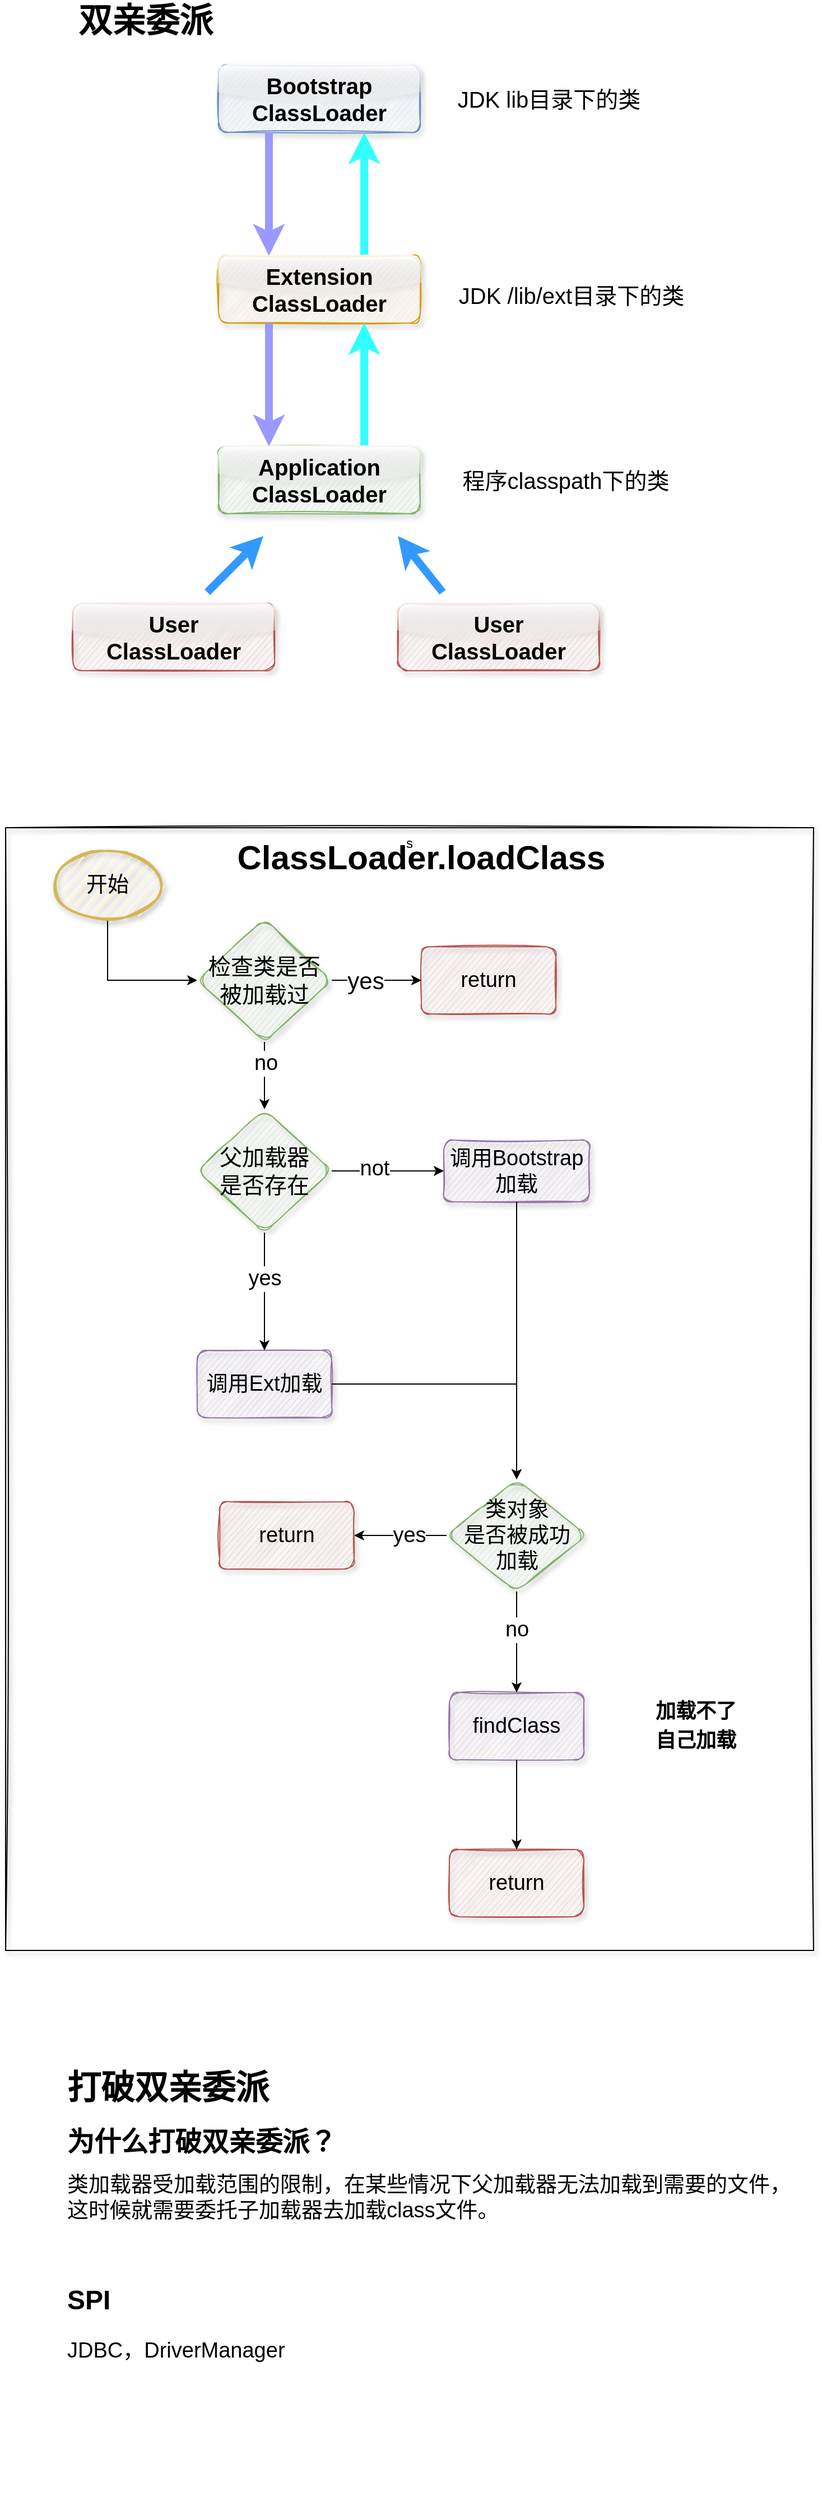 <mxfile version="16.5.6" type="github">
  <diagram id="boqYSjhlPDfo5EqzpHAg" name="Page-1">
    <mxGraphModel dx="1398" dy="538" grid="1" gridSize="10" guides="1" tooltips="1" connect="1" arrows="1" fold="1" page="1" pageScale="1" pageWidth="827" pageHeight="1169" math="0" shadow="0">
      <root>
        <mxCell id="0" />
        <mxCell id="1" parent="0" />
        <mxCell id="QJieqvBiZlkZ0J_g9zYV-2" value="&lt;h1&gt;&lt;font style=&quot;font-size: 30px&quot;&gt;打破双亲委派&lt;/font&gt;&lt;/h1&gt;&lt;p&gt;&lt;b&gt;&lt;font style=&quot;font-size: 24px&quot;&gt;为什么打破双亲委派？&lt;/font&gt;&lt;/b&gt;&lt;/p&gt;&lt;p&gt;&lt;font style=&quot;font-size: 19px&quot;&gt;类加载器受加载范围的限制，在某些情况下父加载器无法加载到需要的文件，这时候就需要委托子加载器去加载class文件。&lt;/font&gt;&lt;/p&gt;&lt;p style=&quot;font-size: 17px&quot;&gt;&lt;br&gt;&lt;/p&gt;&lt;p&gt;&lt;b&gt;&lt;font style=&quot;font-size: 24px&quot;&gt;SPI&lt;/font&gt;&lt;/b&gt;&lt;/p&gt;&lt;p style=&quot;font-size: 19px&quot;&gt;JDBC，DriverManager&amp;nbsp;&lt;/p&gt;" style="text;html=1;strokeColor=none;fillColor=none;spacing=5;spacingTop=-20;whiteSpace=wrap;overflow=hidden;rounded=0;" parent="1" vertex="1">
          <mxGeometry x="110" y="1880" width="660" height="390" as="geometry" />
        </mxCell>
        <mxCell id="LoPak_it9yGRDo9d3WOG-57" value="s" style="group" parent="1" vertex="1" connectable="0">
          <mxGeometry x="60" y="780" width="721" height="1001" as="geometry" />
        </mxCell>
        <mxCell id="LoPak_it9yGRDo9d3WOG-9" value="" style="rounded=0;whiteSpace=wrap;html=1;shadow=1;glass=0;sketch=1;fontSize=20;gradientColor=none;fillStyle=auto;fillColor=none;" parent="LoPak_it9yGRDo9d3WOG-57" vertex="1">
          <mxGeometry width="721" height="1001" as="geometry" />
        </mxCell>
        <mxCell id="LoPak_it9yGRDo9d3WOG-18" value="" style="edgeStyle=orthogonalEdgeStyle;rounded=0;orthogonalLoop=1;jettySize=auto;html=1;fontSize=19;" parent="LoPak_it9yGRDo9d3WOG-57" source="LoPak_it9yGRDo9d3WOG-16" edge="1">
          <mxGeometry relative="1" as="geometry">
            <mxPoint x="231" y="251" as="targetPoint" />
          </mxGeometry>
        </mxCell>
        <mxCell id="LoPak_it9yGRDo9d3WOG-19" value="no" style="edgeLabel;html=1;align=center;verticalAlign=middle;resizable=0;points=[];fontSize=19;" parent="LoPak_it9yGRDo9d3WOG-18" vertex="1" connectable="0">
          <mxGeometry x="0.238" y="-1" relative="1" as="geometry">
            <mxPoint x="1" y="-18" as="offset" />
          </mxGeometry>
        </mxCell>
        <mxCell id="LoPak_it9yGRDo9d3WOG-16" value="&lt;span style=&quot;font-size: 20px&quot;&gt;检查类是否被加载过&lt;/span&gt;" style="rhombus;whiteSpace=wrap;html=1;shadow=1;glass=0;sketch=1;fillStyle=auto;fontSize=19;fillColor=#d5e8d4;rounded=1;strokeColor=#82b366;" parent="LoPak_it9yGRDo9d3WOG-57" vertex="1">
          <mxGeometry x="171" y="81" width="120" height="110" as="geometry" />
        </mxCell>
        <mxCell id="LoPak_it9yGRDo9d3WOG-22" style="edgeStyle=orthogonalEdgeStyle;rounded=0;orthogonalLoop=1;jettySize=auto;html=1;exitX=0.5;exitY=1;exitDx=0;exitDy=0;exitPerimeter=0;fontSize=19;" parent="LoPak_it9yGRDo9d3WOG-57" source="LoPak_it9yGRDo9d3WOG-20" target="LoPak_it9yGRDo9d3WOG-16" edge="1">
          <mxGeometry relative="1" as="geometry" />
        </mxCell>
        <mxCell id="LoPak_it9yGRDo9d3WOG-20" value="开始" style="strokeWidth=2;html=1;shape=mxgraph.flowchart.start_1;whiteSpace=wrap;rounded=1;shadow=1;glass=0;sketch=1;fillStyle=auto;fontSize=19;fillColor=#fff2cc;strokeColor=#d6b656;" parent="LoPak_it9yGRDo9d3WOG-57" vertex="1">
          <mxGeometry x="41" y="21" width="100" height="60" as="geometry" />
        </mxCell>
        <mxCell id="LoPak_it9yGRDo9d3WOG-30" value="return" style="whiteSpace=wrap;html=1;fontSize=19;fillColor=#f8cecc;strokeColor=#b85450;shadow=1;glass=0;sketch=1;fillStyle=auto;rounded=1;" parent="LoPak_it9yGRDo9d3WOG-57" vertex="1">
          <mxGeometry x="371" y="106" width="120" height="60" as="geometry" />
        </mxCell>
        <mxCell id="LoPak_it9yGRDo9d3WOG-31" value="" style="edgeStyle=orthogonalEdgeStyle;rounded=0;orthogonalLoop=1;jettySize=auto;html=1;fontSize=19;" parent="LoPak_it9yGRDo9d3WOG-57" source="LoPak_it9yGRDo9d3WOG-16" target="LoPak_it9yGRDo9d3WOG-30" edge="1">
          <mxGeometry relative="1" as="geometry" />
        </mxCell>
        <mxCell id="LoPak_it9yGRDo9d3WOG-55" value="yes" style="edgeLabel;html=1;align=center;verticalAlign=middle;resizable=0;points=[];fontSize=21;fontFamily=Helvetica;fontColor=default;" parent="LoPak_it9yGRDo9d3WOG-31" vertex="1" connectable="0">
          <mxGeometry x="-0.25" relative="1" as="geometry">
            <mxPoint as="offset" />
          </mxGeometry>
        </mxCell>
        <mxCell id="LoPak_it9yGRDo9d3WOG-33" value="&lt;span style=&quot;font-size: 20px&quot;&gt;父加载器&lt;br&gt;是否存在&lt;br&gt;&lt;/span&gt;" style="rhombus;whiteSpace=wrap;html=1;shadow=1;glass=0;sketch=1;fillStyle=auto;fontSize=19;fillColor=#d5e8d4;rounded=1;strokeColor=#82b366;" parent="LoPak_it9yGRDo9d3WOG-57" vertex="1">
          <mxGeometry x="171" y="251" width="120" height="110" as="geometry" />
        </mxCell>
        <mxCell id="LoPak_it9yGRDo9d3WOG-34" value="调用Bootstrap加载" style="whiteSpace=wrap;html=1;fontSize=19;fillColor=#e1d5e7;strokeColor=#9673a6;shadow=1;glass=0;sketch=1;fillStyle=auto;rounded=1;" parent="LoPak_it9yGRDo9d3WOG-57" vertex="1">
          <mxGeometry x="391" y="278.5" width="130" height="55" as="geometry" />
        </mxCell>
        <mxCell id="LoPak_it9yGRDo9d3WOG-35" value="" style="edgeStyle=orthogonalEdgeStyle;rounded=0;orthogonalLoop=1;jettySize=auto;html=1;fontSize=19;" parent="LoPak_it9yGRDo9d3WOG-57" source="LoPak_it9yGRDo9d3WOG-33" target="LoPak_it9yGRDo9d3WOG-34" edge="1">
          <mxGeometry relative="1" as="geometry" />
        </mxCell>
        <mxCell id="LoPak_it9yGRDo9d3WOG-38" value="not" style="edgeLabel;html=1;align=center;verticalAlign=middle;resizable=0;points=[];fontSize=19;" parent="LoPak_it9yGRDo9d3WOG-35" vertex="1" connectable="0">
          <mxGeometry x="-0.25" relative="1" as="geometry">
            <mxPoint y="-2" as="offset" />
          </mxGeometry>
        </mxCell>
        <mxCell id="LoPak_it9yGRDo9d3WOG-40" value="调用Ext加载" style="whiteSpace=wrap;html=1;fontSize=19;fillColor=#e1d5e7;strokeColor=#9673a6;shadow=1;glass=0;sketch=1;fillStyle=auto;rounded=1;" parent="LoPak_it9yGRDo9d3WOG-57" vertex="1">
          <mxGeometry x="171" y="466" width="120" height="60" as="geometry" />
        </mxCell>
        <mxCell id="LoPak_it9yGRDo9d3WOG-41" value="" style="edgeStyle=orthogonalEdgeStyle;rounded=0;orthogonalLoop=1;jettySize=auto;html=1;fontSize=19;" parent="LoPak_it9yGRDo9d3WOG-57" source="LoPak_it9yGRDo9d3WOG-33" target="LoPak_it9yGRDo9d3WOG-40" edge="1">
          <mxGeometry relative="1" as="geometry" />
        </mxCell>
        <mxCell id="LoPak_it9yGRDo9d3WOG-42" value="yes" style="edgeLabel;html=1;align=center;verticalAlign=middle;resizable=0;points=[];fontSize=19;fontFamily=Helvetica;fontColor=default;" parent="LoPak_it9yGRDo9d3WOG-41" vertex="1" connectable="0">
          <mxGeometry x="-0.219" relative="1" as="geometry">
            <mxPoint as="offset" />
          </mxGeometry>
        </mxCell>
        <mxCell id="LoPak_it9yGRDo9d3WOG-43" value="类对象&lt;br&gt;是否被成功&lt;br&gt;加载" style="rhombus;whiteSpace=wrap;html=1;fontSize=19;fillColor=#d5e8d4;strokeColor=#82b366;shadow=1;glass=0;sketch=1;fillStyle=auto;rounded=1;" parent="LoPak_it9yGRDo9d3WOG-57" vertex="1">
          <mxGeometry x="393.5" y="581" width="125" height="100" as="geometry" />
        </mxCell>
        <mxCell id="LoPak_it9yGRDo9d3WOG-45" style="edgeStyle=orthogonalEdgeStyle;shape=connector;rounded=0;orthogonalLoop=1;jettySize=auto;html=1;exitX=0.5;exitY=1;exitDx=0;exitDy=0;entryX=0.5;entryY=0;entryDx=0;entryDy=0;labelBackgroundColor=default;fontFamily=Helvetica;fontSize=19;fontColor=default;endArrow=classic;strokeColor=default;" parent="LoPak_it9yGRDo9d3WOG-57" source="LoPak_it9yGRDo9d3WOG-34" target="LoPak_it9yGRDo9d3WOG-43" edge="1">
          <mxGeometry relative="1" as="geometry" />
        </mxCell>
        <mxCell id="LoPak_it9yGRDo9d3WOG-44" value="" style="edgeStyle=orthogonalEdgeStyle;shape=connector;rounded=0;orthogonalLoop=1;jettySize=auto;html=1;labelBackgroundColor=default;fontFamily=Helvetica;fontSize=19;fontColor=default;endArrow=classic;strokeColor=default;" parent="LoPak_it9yGRDo9d3WOG-57" source="LoPak_it9yGRDo9d3WOG-40" target="LoPak_it9yGRDo9d3WOG-43" edge="1">
          <mxGeometry relative="1" as="geometry" />
        </mxCell>
        <mxCell id="LoPak_it9yGRDo9d3WOG-46" value="findClass" style="whiteSpace=wrap;html=1;fontSize=19;fillColor=#e1d5e7;strokeColor=#9673a6;shadow=1;glass=0;sketch=1;fillStyle=auto;rounded=1;" parent="LoPak_it9yGRDo9d3WOG-57" vertex="1">
          <mxGeometry x="396" y="771" width="120" height="60" as="geometry" />
        </mxCell>
        <mxCell id="LoPak_it9yGRDo9d3WOG-47" value="" style="edgeStyle=orthogonalEdgeStyle;shape=connector;rounded=0;orthogonalLoop=1;jettySize=auto;html=1;labelBackgroundColor=default;fontFamily=Helvetica;fontSize=19;fontColor=default;endArrow=classic;strokeColor=default;" parent="LoPak_it9yGRDo9d3WOG-57" source="LoPak_it9yGRDo9d3WOG-43" target="LoPak_it9yGRDo9d3WOG-46" edge="1">
          <mxGeometry relative="1" as="geometry" />
        </mxCell>
        <mxCell id="LoPak_it9yGRDo9d3WOG-51" value="no" style="edgeLabel;html=1;align=center;verticalAlign=middle;resizable=0;points=[];fontSize=19;fontFamily=Helvetica;fontColor=default;" parent="LoPak_it9yGRDo9d3WOG-47" vertex="1" connectable="0">
          <mxGeometry x="0.3" relative="1" as="geometry">
            <mxPoint y="-25" as="offset" />
          </mxGeometry>
        </mxCell>
        <mxCell id="LoPak_it9yGRDo9d3WOG-48" value="return" style="whiteSpace=wrap;html=1;fontSize=19;fillColor=#f8cecc;strokeColor=#b85450;shadow=1;glass=0;sketch=1;fillStyle=auto;rounded=1;" parent="LoPak_it9yGRDo9d3WOG-57" vertex="1">
          <mxGeometry x="191" y="601" width="120" height="60" as="geometry" />
        </mxCell>
        <mxCell id="LoPak_it9yGRDo9d3WOG-49" value="" style="edgeStyle=orthogonalEdgeStyle;shape=connector;rounded=0;orthogonalLoop=1;jettySize=auto;html=1;labelBackgroundColor=default;fontFamily=Helvetica;fontSize=19;fontColor=default;endArrow=classic;strokeColor=default;" parent="LoPak_it9yGRDo9d3WOG-57" source="LoPak_it9yGRDo9d3WOG-43" target="LoPak_it9yGRDo9d3WOG-48" edge="1">
          <mxGeometry relative="1" as="geometry" />
        </mxCell>
        <mxCell id="LoPak_it9yGRDo9d3WOG-50" value="yes" style="edgeLabel;html=1;align=center;verticalAlign=middle;resizable=0;points=[];fontSize=19;fontFamily=Helvetica;fontColor=default;" parent="LoPak_it9yGRDo9d3WOG-49" vertex="1" connectable="0">
          <mxGeometry x="-0.236" y="2" relative="1" as="geometry">
            <mxPoint x="-2" y="-2" as="offset" />
          </mxGeometry>
        </mxCell>
        <mxCell id="LoPak_it9yGRDo9d3WOG-52" value="return" style="whiteSpace=wrap;html=1;fontSize=19;fillColor=#f8cecc;strokeColor=#b85450;shadow=1;glass=0;sketch=1;fillStyle=auto;rounded=1;" parent="LoPak_it9yGRDo9d3WOG-57" vertex="1">
          <mxGeometry x="396" y="911" width="120" height="60" as="geometry" />
        </mxCell>
        <mxCell id="LoPak_it9yGRDo9d3WOG-53" value="" style="edgeStyle=orthogonalEdgeStyle;shape=connector;rounded=0;orthogonalLoop=1;jettySize=auto;html=1;labelBackgroundColor=default;fontFamily=Helvetica;fontSize=19;fontColor=default;endArrow=classic;strokeColor=default;" parent="LoPak_it9yGRDo9d3WOG-57" source="LoPak_it9yGRDo9d3WOG-46" target="LoPak_it9yGRDo9d3WOG-52" edge="1">
          <mxGeometry relative="1" as="geometry" />
        </mxCell>
        <mxCell id="LoPak_it9yGRDo9d3WOG-54" value="&lt;font style=&quot;font-size: 30px&quot;&gt;&lt;b&gt;ClassLoader.loadClass&lt;/b&gt;&lt;/font&gt;" style="text;html=1;strokeColor=none;fillColor=none;align=center;verticalAlign=middle;whiteSpace=wrap;rounded=0;shadow=1;glass=0;sketch=1;fillStyle=auto;fontFamily=Helvetica;fontSize=19;fontColor=default;" parent="LoPak_it9yGRDo9d3WOG-57" vertex="1">
          <mxGeometry x="341" y="11" width="60" height="30" as="geometry" />
        </mxCell>
        <mxCell id="LoPak_it9yGRDo9d3WOG-56" value="&lt;font style=&quot;font-size: 18px&quot;&gt;&lt;b&gt;加载不了&lt;br&gt;自己加载&lt;/b&gt;&lt;/font&gt;" style="text;html=1;strokeColor=none;fillColor=none;align=center;verticalAlign=middle;whiteSpace=wrap;rounded=0;shadow=1;glass=0;sketch=1;fillStyle=auto;fontFamily=Helvetica;fontSize=21;fontColor=default;" parent="LoPak_it9yGRDo9d3WOG-57" vertex="1">
          <mxGeometry x="541" y="786" width="150" height="25" as="geometry" />
        </mxCell>
        <mxCell id="LoPak_it9yGRDo9d3WOG-58" value="" style="group" parent="1" vertex="1" connectable="0">
          <mxGeometry x="120" y="50" width="550" height="590" as="geometry" />
        </mxCell>
        <mxCell id="ihBeobYTyzfN0iLytpON-1" value="Bootstrap ClassLoader" style="rounded=1;whiteSpace=wrap;html=1;glass=1;sketch=1;shadow=1;fillColor=#dae8fc;strokeColor=#6c8ebf;fontSize=20;fontStyle=1" parent="LoPak_it9yGRDo9d3WOG-58" vertex="1">
          <mxGeometry x="130" y="50" width="180" height="60" as="geometry" />
        </mxCell>
        <mxCell id="ihBeobYTyzfN0iLytpON-7" value="" style="edgeStyle=orthogonalEdgeStyle;rounded=0;orthogonalLoop=1;jettySize=auto;html=1;fontSize=20;strokeWidth=7;strokeColor=#33FFFF;" parent="LoPak_it9yGRDo9d3WOG-58" source="ihBeobYTyzfN0iLytpON-2" target="ihBeobYTyzfN0iLytpON-1" edge="1">
          <mxGeometry relative="1" as="geometry">
            <Array as="points">
              <mxPoint x="260" y="160" />
              <mxPoint x="260" y="160" />
            </Array>
          </mxGeometry>
        </mxCell>
        <mxCell id="ihBeobYTyzfN0iLytpON-2" value="Extension ClassLoader" style="rounded=1;whiteSpace=wrap;html=1;glass=1;sketch=1;shadow=1;fillColor=#ffe6cc;strokeColor=#d79b00;fontSize=20;fontStyle=1" parent="LoPak_it9yGRDo9d3WOG-58" vertex="1">
          <mxGeometry x="130" y="220" width="180" height="60" as="geometry" />
        </mxCell>
        <mxCell id="ihBeobYTyzfN0iLytpON-12" style="edgeStyle=orthogonalEdgeStyle;rounded=0;orthogonalLoop=1;jettySize=auto;html=1;exitX=0.25;exitY=1;exitDx=0;exitDy=0;entryX=0.25;entryY=0;entryDx=0;entryDy=0;fontSize=20;strokeColor=#9999FF;strokeWidth=7;" parent="LoPak_it9yGRDo9d3WOG-58" source="ihBeobYTyzfN0iLytpON-1" target="ihBeobYTyzfN0iLytpON-2" edge="1">
          <mxGeometry relative="1" as="geometry" />
        </mxCell>
        <mxCell id="ihBeobYTyzfN0iLytpON-6" value="" style="edgeStyle=orthogonalEdgeStyle;rounded=0;orthogonalLoop=1;jettySize=auto;html=1;fontSize=20;strokeWidth=7;strokeColor=#33FFFF;" parent="LoPak_it9yGRDo9d3WOG-58" source="ihBeobYTyzfN0iLytpON-3" target="ihBeobYTyzfN0iLytpON-2" edge="1">
          <mxGeometry relative="1" as="geometry">
            <Array as="points">
              <mxPoint x="260" y="340" />
              <mxPoint x="260" y="340" />
            </Array>
          </mxGeometry>
        </mxCell>
        <mxCell id="ihBeobYTyzfN0iLytpON-3" value="Application ClassLoader" style="rounded=1;whiteSpace=wrap;html=1;glass=1;sketch=1;shadow=1;fillColor=#d5e8d4;strokeColor=#82b366;fontSize=20;fontStyle=1" parent="LoPak_it9yGRDo9d3WOG-58" vertex="1">
          <mxGeometry x="130" y="390" width="180" height="60" as="geometry" />
        </mxCell>
        <mxCell id="ihBeobYTyzfN0iLytpON-13" style="edgeStyle=orthogonalEdgeStyle;rounded=0;orthogonalLoop=1;jettySize=auto;html=1;exitX=0.25;exitY=1;exitDx=0;exitDy=0;entryX=0.25;entryY=0;entryDx=0;entryDy=0;fontSize=20;strokeColor=#9999FF;strokeWidth=7;" parent="LoPak_it9yGRDo9d3WOG-58" source="ihBeobYTyzfN0iLytpON-2" target="ihBeobYTyzfN0iLytpON-3" edge="1">
          <mxGeometry relative="1" as="geometry" />
        </mxCell>
        <mxCell id="ihBeobYTyzfN0iLytpON-4" value="User&lt;br&gt;ClassLoader" style="rounded=1;whiteSpace=wrap;html=1;glass=1;sketch=1;shadow=1;fillColor=#f8cecc;strokeColor=#b85450;fontSize=20;fontStyle=1" parent="LoPak_it9yGRDo9d3WOG-58" vertex="1">
          <mxGeometry y="530" width="180" height="60" as="geometry" />
        </mxCell>
        <mxCell id="ihBeobYTyzfN0iLytpON-5" value="User&lt;br&gt;ClassLoader" style="rounded=1;whiteSpace=wrap;html=1;glass=1;sketch=1;shadow=1;fillColor=#f8cecc;strokeColor=#b85450;fontSize=20;fontStyle=1" parent="LoPak_it9yGRDo9d3WOG-58" vertex="1">
          <mxGeometry x="290" y="530" width="180" height="60" as="geometry" />
        </mxCell>
        <mxCell id="ihBeobYTyzfN0iLytpON-10" value="" style="endArrow=classic;html=1;rounded=0;fontSize=20;strokeWidth=7;strokeColor=#3399FF;" parent="LoPak_it9yGRDo9d3WOG-58" edge="1">
          <mxGeometry width="50" height="50" relative="1" as="geometry">
            <mxPoint x="120" y="520" as="sourcePoint" />
            <mxPoint x="170" y="470" as="targetPoint" />
          </mxGeometry>
        </mxCell>
        <mxCell id="ihBeobYTyzfN0iLytpON-11" value="" style="endArrow=classic;html=1;rounded=0;fontSize=20;strokeColor=#3399FF;strokeWidth=7;" parent="LoPak_it9yGRDo9d3WOG-58" edge="1">
          <mxGeometry width="50" height="50" relative="1" as="geometry">
            <mxPoint x="330" y="520" as="sourcePoint" />
            <mxPoint x="290" y="470" as="targetPoint" />
          </mxGeometry>
        </mxCell>
        <mxCell id="LoPak_it9yGRDo9d3WOG-2" value="&lt;font style=&quot;font-size: 20px&quot;&gt;JDK lib目录下的类&lt;/font&gt;" style="text;html=1;strokeColor=none;fillColor=none;align=center;verticalAlign=middle;whiteSpace=wrap;rounded=0;" parent="LoPak_it9yGRDo9d3WOG-58" vertex="1">
          <mxGeometry x="330" y="66.25" width="190" height="27.5" as="geometry" />
        </mxCell>
        <mxCell id="LoPak_it9yGRDo9d3WOG-3" value="&lt;font style=&quot;font-size: 20px&quot;&gt;JDK /lib/ext目录下的类&lt;/font&gt;" style="text;html=1;strokeColor=none;fillColor=none;align=center;verticalAlign=middle;whiteSpace=wrap;rounded=0;" parent="LoPak_it9yGRDo9d3WOG-58" vertex="1">
          <mxGeometry x="340" y="243" width="210" height="23.75" as="geometry" />
        </mxCell>
        <mxCell id="LoPak_it9yGRDo9d3WOG-4" value="&lt;span style=&quot;font-size: 20px&quot;&gt;程序classpath下的类&lt;/span&gt;" style="text;html=1;strokeColor=none;fillColor=none;align=center;verticalAlign=middle;whiteSpace=wrap;rounded=0;" parent="LoPak_it9yGRDo9d3WOG-58" vertex="1">
          <mxGeometry x="340" y="409.06" width="200" height="21.88" as="geometry" />
        </mxCell>
        <mxCell id="LoPak_it9yGRDo9d3WOG-6" value="&lt;b&gt;&lt;font style=&quot;font-size: 30px&quot;&gt;双亲委派&lt;/font&gt;&lt;/b&gt;" style="text;html=1;strokeColor=none;fillColor=none;align=center;verticalAlign=middle;whiteSpace=wrap;rounded=0;fontSize=20;" parent="LoPak_it9yGRDo9d3WOG-58" vertex="1">
          <mxGeometry width="130" height="20" as="geometry" />
        </mxCell>
      </root>
    </mxGraphModel>
  </diagram>
</mxfile>
